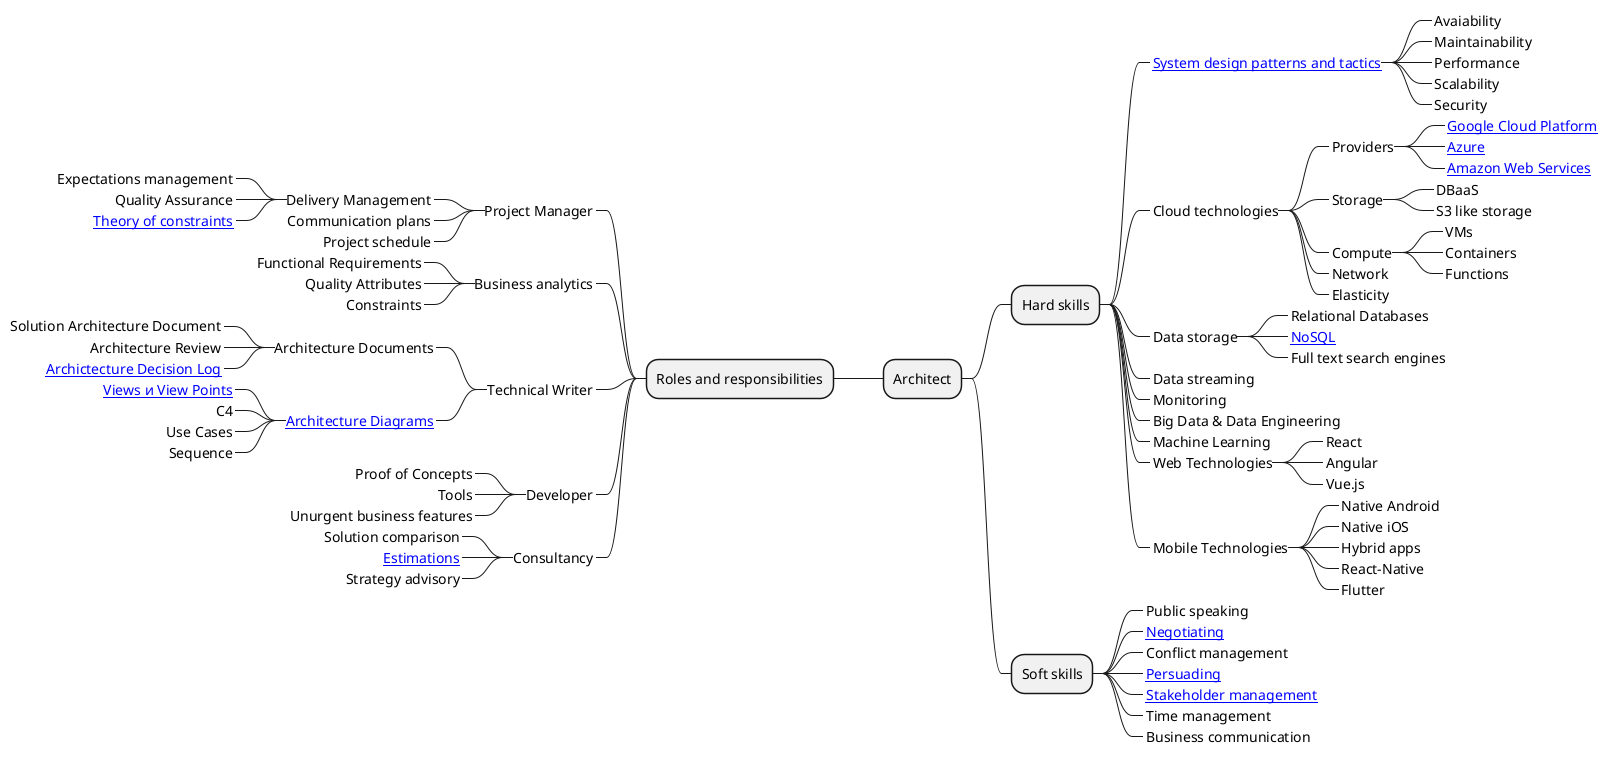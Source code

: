 @startmindmap
* Architect

right side

** Hard skills
***_ [[https://www.amazon.com/Software-Architecture-Practice-3rd-Engineering/dp/0321815734 System design patterns and tactics]]
****_ Avaiability
****_ Maintainability
****_ Performance
****_ Scalability
****_ Security
***_ Cloud technologies
****_ Providers
*****_ [[https://cloud.google.com/gcp Google Cloud Platform]]
*****_ [[https://azure.microsoft.com/en-us/ Azure]]
*****_ [[https://aws.amazon.com/ Amazon Web Services]]
****_ Storage
*****_ DBaaS
*****_ S3 like storage
****_ Compute
*****_ VMs
*****_ Containers
*****_ Functions
****_ Network
****_ Elasticity
***_ Data storage
****_ Relational Databases
****_ [[https://martinfowler.com/books/nosql.html NoSQL]]
****_ Full text search engines
***_ Data streaming
***_ Monitoring
***_ Big Data & Data Engineering
***_ Machine Learning
***_ Web Technologies
****_ React
****_ Angular
****_ Vue.js
***_ Mobile Technologies
****_ Native Android
****_ Native iOS
****_ Hybrid apps
****_ React-Native
****_ Flutter

** Soft skills
***_ Public speaking
***_ [[https://www.coursera.org/learn/negotiation-skills Negotiating]]
***_ Conflict management
***_ [[https://www.youtube.com/watch?v=cFdCzN7RYbw Persuading]]
***_ [[https://www.amazon.com/Practical-Project-Stakeholder-Management-Comprehensive/dp/1549517929 Stakeholder management]]
***_ Time management
***_ Business communication

left side

** Roles and responsibilities
***_ Project Manager
****_ Delivery Management
*****_ Expectations management
*****_ Quality Assurance
*****_ [[https://en.wikipedia.org/wiki/Theory_of_constraints Theory of constraints]]
****_ Communication plans
****_ Project schedule
***_ Business analytics
****_ Functional Requirements
****_ Quality Attributes
****_ Constraints
***_ Technical Writer
****_ Architecture Documents
*****_ Solution Architecture Document
*****_ Architecture Review
*****_ [[https://github.com/joelparkerhenderson/architecture-decision-record Archictecture Decision Log]]
****_ [[https://vvsevolodovich.dev/5-diagrams-to-document-software-architecture/ Architecture Diagrams]]
*****_ [[https://www.amazon.com/Documenting-Software-Architectures-Views-Beyond/dp/0321552687 Views и View Points]]
*****_ C4
*****_ Use Cases
*****_ Sequence
***_ Developer
****_ Proof of Concepts
****_ Tools
****_ Unurgent business features
***_ Consultancy
****_ Solution comparison
****_ [[https://vvsevolodovich.dev/how-to-estimate-software-projects-chapter-1/ Estimations]]
****_ Strategy advisory
@endmindmap

